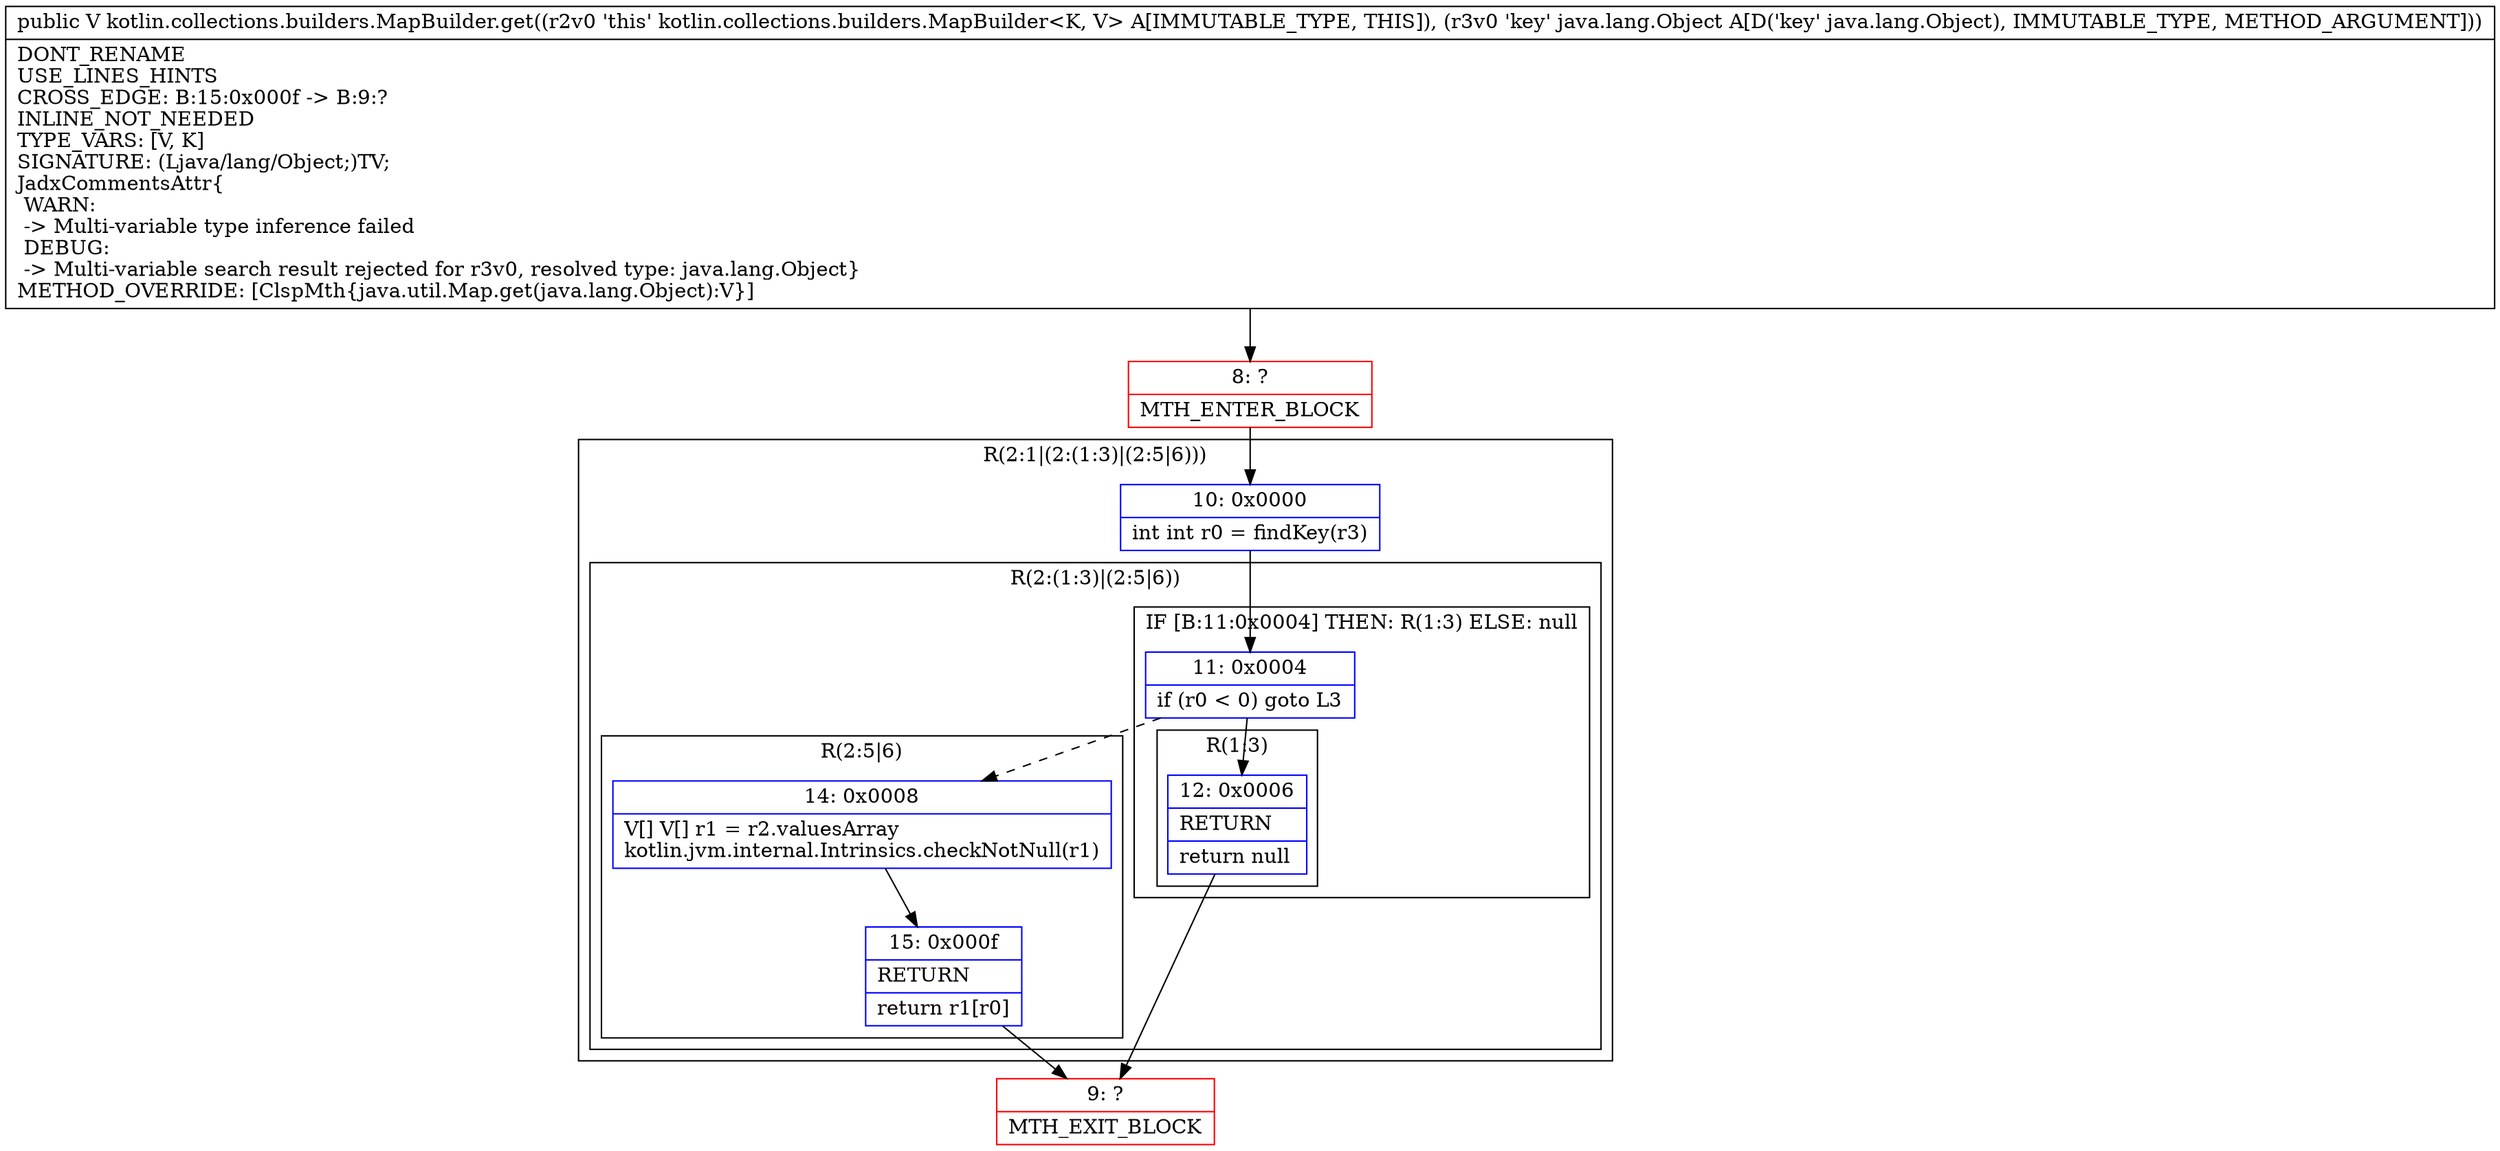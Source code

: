 digraph "CFG forkotlin.collections.builders.MapBuilder.get(Ljava\/lang\/Object;)Ljava\/lang\/Object;" {
subgraph cluster_Region_573400103 {
label = "R(2:1|(2:(1:3)|(2:5|6)))";
node [shape=record,color=blue];
Node_10 [shape=record,label="{10\:\ 0x0000|int int r0 = findKey(r3)\l}"];
subgraph cluster_Region_920453301 {
label = "R(2:(1:3)|(2:5|6))";
node [shape=record,color=blue];
subgraph cluster_IfRegion_102849313 {
label = "IF [B:11:0x0004] THEN: R(1:3) ELSE: null";
node [shape=record,color=blue];
Node_11 [shape=record,label="{11\:\ 0x0004|if (r0 \< 0) goto L3\l}"];
subgraph cluster_Region_1427153448 {
label = "R(1:3)";
node [shape=record,color=blue];
Node_12 [shape=record,label="{12\:\ 0x0006|RETURN\l|return null\l}"];
}
}
subgraph cluster_Region_2128357532 {
label = "R(2:5|6)";
node [shape=record,color=blue];
Node_14 [shape=record,label="{14\:\ 0x0008|V[] V[] r1 = r2.valuesArray\lkotlin.jvm.internal.Intrinsics.checkNotNull(r1)\l}"];
Node_15 [shape=record,label="{15\:\ 0x000f|RETURN\l|return r1[r0]\l}"];
}
}
}
Node_8 [shape=record,color=red,label="{8\:\ ?|MTH_ENTER_BLOCK\l}"];
Node_9 [shape=record,color=red,label="{9\:\ ?|MTH_EXIT_BLOCK\l}"];
MethodNode[shape=record,label="{public V kotlin.collections.builders.MapBuilder.get((r2v0 'this' kotlin.collections.builders.MapBuilder\<K, V\> A[IMMUTABLE_TYPE, THIS]), (r3v0 'key' java.lang.Object A[D('key' java.lang.Object), IMMUTABLE_TYPE, METHOD_ARGUMENT]))  | DONT_RENAME\lUSE_LINES_HINTS\lCROSS_EDGE: B:15:0x000f \-\> B:9:?\lINLINE_NOT_NEEDED\lTYPE_VARS: [V, K]\lSIGNATURE: (Ljava\/lang\/Object;)TV;\lJadxCommentsAttr\{\l WARN: \l \-\> Multi\-variable type inference failed\l DEBUG: \l \-\> Multi\-variable search result rejected for r3v0, resolved type: java.lang.Object\}\lMETHOD_OVERRIDE: [ClspMth\{java.util.Map.get(java.lang.Object):V\}]\l}"];
MethodNode -> Node_8;Node_10 -> Node_11;
Node_11 -> Node_12;
Node_11 -> Node_14[style=dashed];
Node_12 -> Node_9;
Node_14 -> Node_15;
Node_15 -> Node_9;
Node_8 -> Node_10;
}

